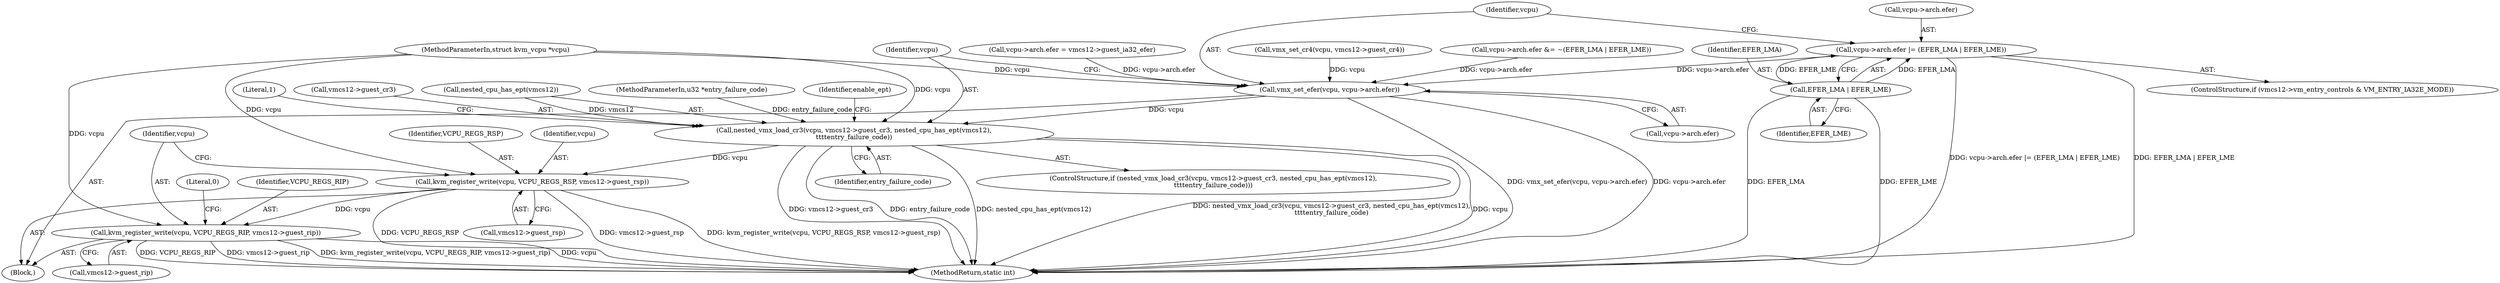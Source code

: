 digraph "0_linux_51aa68e7d57e3217192d88ce90fd5b8ef29ec94f@pointer" {
"1000934" [label="(Call,vcpu->arch.efer |= (EFER_LMA | EFER_LME))"];
"1000940" [label="(Call,EFER_LMA | EFER_LME)"];
"1000954" [label="(Call,vmx_set_efer(vcpu, vcpu->arch.efer))"];
"1000962" [label="(Call,nested_vmx_load_cr3(vcpu, vmcs12->guest_cr3, nested_cpu_has_ept(vmcs12),\n\t\t\t\tentry_failure_code))"];
"1001007" [label="(Call,kvm_register_write(vcpu, VCPU_REGS_RSP, vmcs12->guest_rsp))"];
"1001013" [label="(Call,kvm_register_write(vcpu, VCPU_REGS_RIP, vmcs12->guest_rip))"];
"1000944" [label="(Call,vcpu->arch.efer &= ~(EFER_LMA | EFER_LME))"];
"1000969" [label="(Identifier,entry_failure_code)"];
"1001015" [label="(Identifier,VCPU_REGS_RIP)"];
"1000971" [label="(Literal,1)"];
"1000964" [label="(Call,vmcs12->guest_cr3)"];
"1000935" [label="(Call,vcpu->arch.efer)"];
"1000967" [label="(Call,nested_cpu_has_ept(vmcs12))"];
"1000961" [label="(ControlStructure,if (nested_vmx_load_cr3(vcpu, vmcs12->guest_cr3, nested_cpu_has_ept(vmcs12),\n\t\t\t\tentry_failure_code)))"];
"1000942" [label="(Identifier,EFER_LME)"];
"1000126" [label="(Block,)"];
"1001010" [label="(Call,vmcs12->guest_rsp)"];
"1000934" [label="(Call,vcpu->arch.efer |= (EFER_LMA | EFER_LME))"];
"1000125" [label="(MethodParameterIn,u32 *entry_failure_code)"];
"1000956" [label="(Call,vcpu->arch.efer)"];
"1001008" [label="(Identifier,vcpu)"];
"1000974" [label="(Identifier,enable_ept)"];
"1000918" [label="(Call,vcpu->arch.efer = vmcs12->guest_ia32_efer)"];
"1000928" [label="(ControlStructure,if (vmcs12->vm_entry_controls & VM_ENTRY_IA32E_MODE))"];
"1001021" [label="(MethodReturn,static int)"];
"1000955" [label="(Identifier,vcpu)"];
"1000941" [label="(Identifier,EFER_LMA)"];
"1001013" [label="(Call,kvm_register_write(vcpu, VCPU_REGS_RIP, vmcs12->guest_rip))"];
"1001016" [label="(Call,vmcs12->guest_rip)"];
"1000963" [label="(Identifier,vcpu)"];
"1001014" [label="(Identifier,vcpu)"];
"1000940" [label="(Call,EFER_LMA | EFER_LME)"];
"1000962" [label="(Call,nested_vmx_load_cr3(vcpu, vmcs12->guest_cr3, nested_cpu_has_ept(vmcs12),\n\t\t\t\tentry_failure_code))"];
"1001009" [label="(Identifier,VCPU_REGS_RSP)"];
"1001020" [label="(Literal,0)"];
"1000122" [label="(MethodParameterIn,struct kvm_vcpu *vcpu)"];
"1001007" [label="(Call,kvm_register_write(vcpu, VCPU_REGS_RSP, vmcs12->guest_rsp))"];
"1000901" [label="(Call,vmx_set_cr4(vcpu, vmcs12->guest_cr4))"];
"1000954" [label="(Call,vmx_set_efer(vcpu, vcpu->arch.efer))"];
"1000934" -> "1000928"  [label="AST: "];
"1000934" -> "1000940"  [label="CFG: "];
"1000935" -> "1000934"  [label="AST: "];
"1000940" -> "1000934"  [label="AST: "];
"1000955" -> "1000934"  [label="CFG: "];
"1000934" -> "1001021"  [label="DDG: vcpu->arch.efer |= (EFER_LMA | EFER_LME)"];
"1000934" -> "1001021"  [label="DDG: EFER_LMA | EFER_LME"];
"1000940" -> "1000934"  [label="DDG: EFER_LMA"];
"1000940" -> "1000934"  [label="DDG: EFER_LME"];
"1000934" -> "1000954"  [label="DDG: vcpu->arch.efer"];
"1000940" -> "1000942"  [label="CFG: "];
"1000941" -> "1000940"  [label="AST: "];
"1000942" -> "1000940"  [label="AST: "];
"1000940" -> "1001021"  [label="DDG: EFER_LME"];
"1000940" -> "1001021"  [label="DDG: EFER_LMA"];
"1000954" -> "1000126"  [label="AST: "];
"1000954" -> "1000956"  [label="CFG: "];
"1000955" -> "1000954"  [label="AST: "];
"1000956" -> "1000954"  [label="AST: "];
"1000963" -> "1000954"  [label="CFG: "];
"1000954" -> "1001021"  [label="DDG: vmx_set_efer(vcpu, vcpu->arch.efer)"];
"1000954" -> "1001021"  [label="DDG: vcpu->arch.efer"];
"1000901" -> "1000954"  [label="DDG: vcpu"];
"1000122" -> "1000954"  [label="DDG: vcpu"];
"1000918" -> "1000954"  [label="DDG: vcpu->arch.efer"];
"1000944" -> "1000954"  [label="DDG: vcpu->arch.efer"];
"1000954" -> "1000962"  [label="DDG: vcpu"];
"1000962" -> "1000961"  [label="AST: "];
"1000962" -> "1000969"  [label="CFG: "];
"1000963" -> "1000962"  [label="AST: "];
"1000964" -> "1000962"  [label="AST: "];
"1000967" -> "1000962"  [label="AST: "];
"1000969" -> "1000962"  [label="AST: "];
"1000971" -> "1000962"  [label="CFG: "];
"1000974" -> "1000962"  [label="CFG: "];
"1000962" -> "1001021"  [label="DDG: vmcs12->guest_cr3"];
"1000962" -> "1001021"  [label="DDG: entry_failure_code"];
"1000962" -> "1001021"  [label="DDG: nested_cpu_has_ept(vmcs12)"];
"1000962" -> "1001021"  [label="DDG: nested_vmx_load_cr3(vcpu, vmcs12->guest_cr3, nested_cpu_has_ept(vmcs12),\n\t\t\t\tentry_failure_code)"];
"1000962" -> "1001021"  [label="DDG: vcpu"];
"1000122" -> "1000962"  [label="DDG: vcpu"];
"1000967" -> "1000962"  [label="DDG: vmcs12"];
"1000125" -> "1000962"  [label="DDG: entry_failure_code"];
"1000962" -> "1001007"  [label="DDG: vcpu"];
"1001007" -> "1000126"  [label="AST: "];
"1001007" -> "1001010"  [label="CFG: "];
"1001008" -> "1001007"  [label="AST: "];
"1001009" -> "1001007"  [label="AST: "];
"1001010" -> "1001007"  [label="AST: "];
"1001014" -> "1001007"  [label="CFG: "];
"1001007" -> "1001021"  [label="DDG: kvm_register_write(vcpu, VCPU_REGS_RSP, vmcs12->guest_rsp)"];
"1001007" -> "1001021"  [label="DDG: VCPU_REGS_RSP"];
"1001007" -> "1001021"  [label="DDG: vmcs12->guest_rsp"];
"1000122" -> "1001007"  [label="DDG: vcpu"];
"1001007" -> "1001013"  [label="DDG: vcpu"];
"1001013" -> "1000126"  [label="AST: "];
"1001013" -> "1001016"  [label="CFG: "];
"1001014" -> "1001013"  [label="AST: "];
"1001015" -> "1001013"  [label="AST: "];
"1001016" -> "1001013"  [label="AST: "];
"1001020" -> "1001013"  [label="CFG: "];
"1001013" -> "1001021"  [label="DDG: VCPU_REGS_RIP"];
"1001013" -> "1001021"  [label="DDG: vmcs12->guest_rip"];
"1001013" -> "1001021"  [label="DDG: kvm_register_write(vcpu, VCPU_REGS_RIP, vmcs12->guest_rip)"];
"1001013" -> "1001021"  [label="DDG: vcpu"];
"1000122" -> "1001013"  [label="DDG: vcpu"];
}
